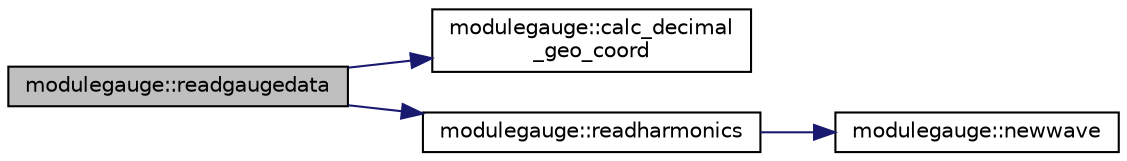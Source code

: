 digraph "modulegauge::readgaugedata"
{
 // LATEX_PDF_SIZE
  edge [fontname="Helvetica",fontsize="10",labelfontname="Helvetica",labelfontsize="10"];
  node [fontname="Helvetica",fontsize="10",shape=record];
  rankdir="LR";
  Node1 [label="modulegauge::readgaugedata",height=0.2,width=0.4,color="black", fillcolor="grey75", style="filled", fontcolor="black",tooltip=" "];
  Node1 -> Node2 [color="midnightblue",fontsize="10",style="solid",fontname="Helvetica"];
  Node2 [label="modulegauge::calc_decimal\l_geo_coord",height=0.2,width=0.4,color="black", fillcolor="white", style="filled",URL="$namespacemodulegauge.html#adb09b4f645d53ae4da6e979cbda1d5ea",tooltip=" "];
  Node1 -> Node3 [color="midnightblue",fontsize="10",style="solid",fontname="Helvetica"];
  Node3 [label="modulegauge::readharmonics",height=0.2,width=0.4,color="black", fillcolor="white", style="filled",URL="$namespacemodulegauge.html#a9095cfa51e7b4150e1d3889efe30b265",tooltip=" "];
  Node3 -> Node4 [color="midnightblue",fontsize="10",style="solid",fontname="Helvetica"];
  Node4 [label="modulegauge::newwave",height=0.2,width=0.4,color="black", fillcolor="white", style="filled",URL="$namespacemodulegauge.html#ad253767480082a0c9e00cc725e85786e",tooltip=" "];
}
